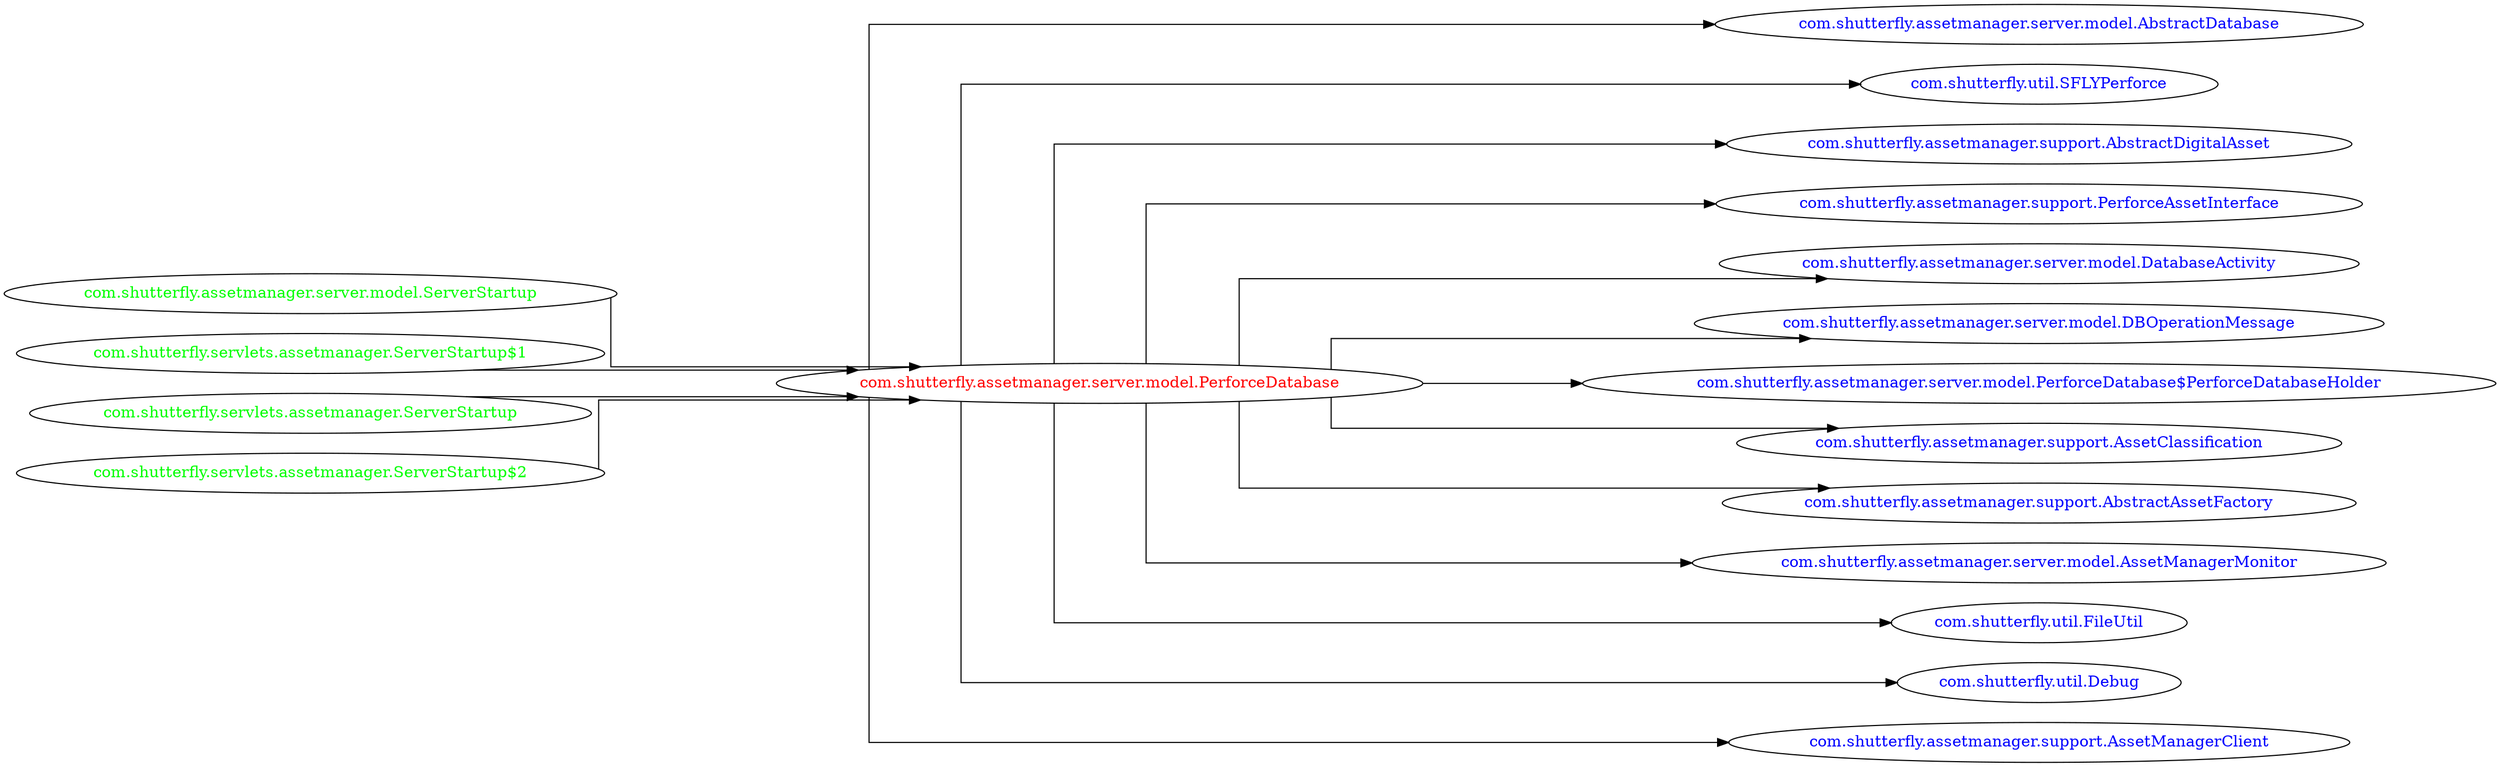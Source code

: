 digraph dependencyGraph {
 concentrate=true;
 ranksep="2.0";
 rankdir="LR"; 
 splines="ortho";
"com.shutterfly.assetmanager.server.model.PerforceDatabase" [fontcolor="red"];
"com.shutterfly.assetmanager.server.model.AbstractDatabase" [ fontcolor="blue" ];
"com.shutterfly.assetmanager.server.model.PerforceDatabase"->"com.shutterfly.assetmanager.server.model.AbstractDatabase";
"com.shutterfly.util.SFLYPerforce" [ fontcolor="blue" ];
"com.shutterfly.assetmanager.server.model.PerforceDatabase"->"com.shutterfly.util.SFLYPerforce";
"com.shutterfly.assetmanager.support.AbstractDigitalAsset" [ fontcolor="blue" ];
"com.shutterfly.assetmanager.server.model.PerforceDatabase"->"com.shutterfly.assetmanager.support.AbstractDigitalAsset";
"com.shutterfly.assetmanager.support.PerforceAssetInterface" [ fontcolor="blue" ];
"com.shutterfly.assetmanager.server.model.PerforceDatabase"->"com.shutterfly.assetmanager.support.PerforceAssetInterface";
"com.shutterfly.assetmanager.server.model.DatabaseActivity" [ fontcolor="blue" ];
"com.shutterfly.assetmanager.server.model.PerforceDatabase"->"com.shutterfly.assetmanager.server.model.DatabaseActivity";
"com.shutterfly.assetmanager.server.model.DBOperationMessage" [ fontcolor="blue" ];
"com.shutterfly.assetmanager.server.model.PerforceDatabase"->"com.shutterfly.assetmanager.server.model.DBOperationMessage";
"com.shutterfly.assetmanager.server.model.PerforceDatabase$PerforceDatabaseHolder" [ fontcolor="blue" ];
"com.shutterfly.assetmanager.server.model.PerforceDatabase"->"com.shutterfly.assetmanager.server.model.PerforceDatabase$PerforceDatabaseHolder";
"com.shutterfly.assetmanager.support.AssetClassification" [ fontcolor="blue" ];
"com.shutterfly.assetmanager.server.model.PerforceDatabase"->"com.shutterfly.assetmanager.support.AssetClassification";
"com.shutterfly.assetmanager.support.AbstractAssetFactory" [ fontcolor="blue" ];
"com.shutterfly.assetmanager.server.model.PerforceDatabase"->"com.shutterfly.assetmanager.support.AbstractAssetFactory";
"com.shutterfly.assetmanager.server.model.AssetManagerMonitor" [ fontcolor="blue" ];
"com.shutterfly.assetmanager.server.model.PerforceDatabase"->"com.shutterfly.assetmanager.server.model.AssetManagerMonitor";
"com.shutterfly.util.FileUtil" [ fontcolor="blue" ];
"com.shutterfly.assetmanager.server.model.PerforceDatabase"->"com.shutterfly.util.FileUtil";
"com.shutterfly.util.Debug" [ fontcolor="blue" ];
"com.shutterfly.assetmanager.server.model.PerforceDatabase"->"com.shutterfly.util.Debug";
"com.shutterfly.assetmanager.support.AssetManagerClient" [ fontcolor="blue" ];
"com.shutterfly.assetmanager.server.model.PerforceDatabase"->"com.shutterfly.assetmanager.support.AssetManagerClient";
"com.shutterfly.assetmanager.server.model.ServerStartup" [ fontcolor="green" ];
"com.shutterfly.assetmanager.server.model.ServerStartup"->"com.shutterfly.assetmanager.server.model.PerforceDatabase";
"com.shutterfly.servlets.assetmanager.ServerStartup$1" [ fontcolor="green" ];
"com.shutterfly.servlets.assetmanager.ServerStartup$1"->"com.shutterfly.assetmanager.server.model.PerforceDatabase";
"com.shutterfly.servlets.assetmanager.ServerStartup" [ fontcolor="green" ];
"com.shutterfly.servlets.assetmanager.ServerStartup"->"com.shutterfly.assetmanager.server.model.PerforceDatabase";
"com.shutterfly.servlets.assetmanager.ServerStartup$2" [ fontcolor="green" ];
"com.shutterfly.servlets.assetmanager.ServerStartup$2"->"com.shutterfly.assetmanager.server.model.PerforceDatabase";
}